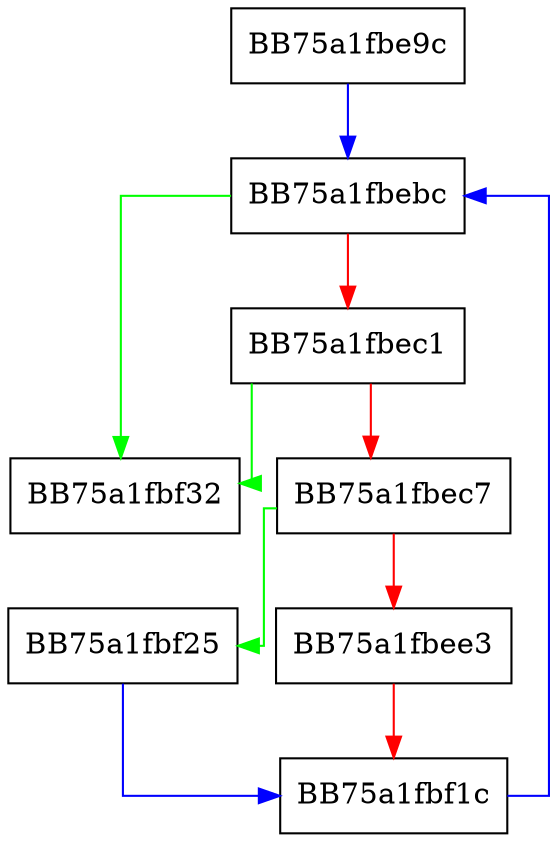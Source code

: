 digraph luaF_close {
  node [shape="box"];
  graph [splines=ortho];
  BB75a1fbe9c -> BB75a1fbebc [color="blue"];
  BB75a1fbebc -> BB75a1fbf32 [color="green"];
  BB75a1fbebc -> BB75a1fbec1 [color="red"];
  BB75a1fbec1 -> BB75a1fbf32 [color="green"];
  BB75a1fbec1 -> BB75a1fbec7 [color="red"];
  BB75a1fbec7 -> BB75a1fbf25 [color="green"];
  BB75a1fbec7 -> BB75a1fbee3 [color="red"];
  BB75a1fbee3 -> BB75a1fbf1c [color="red"];
  BB75a1fbf1c -> BB75a1fbebc [color="blue"];
  BB75a1fbf25 -> BB75a1fbf1c [color="blue"];
}
